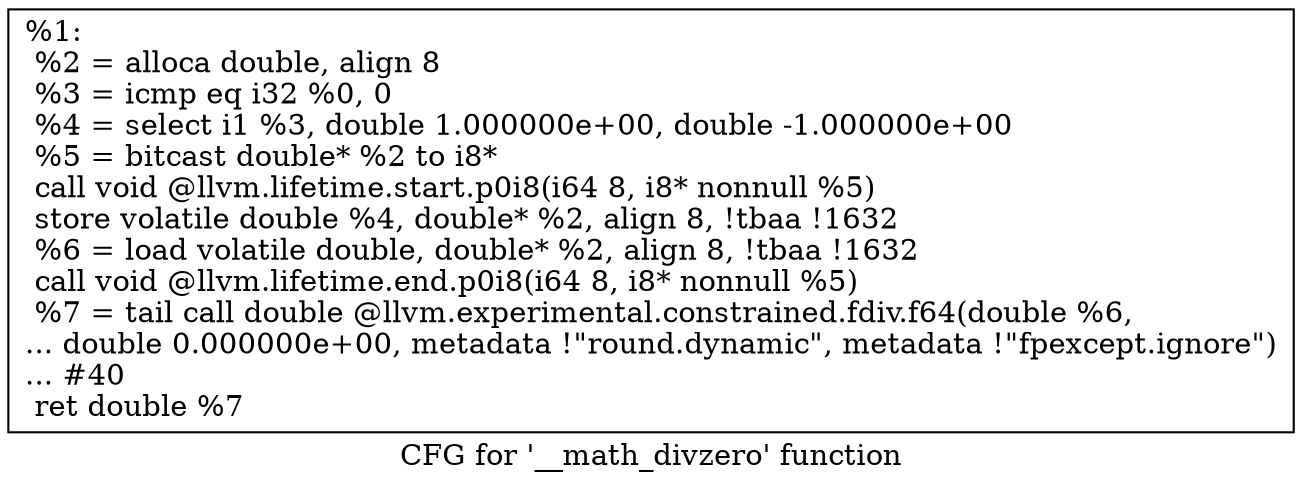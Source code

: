 digraph "CFG for '__math_divzero' function" {
	label="CFG for '__math_divzero' function";

	Node0x19c10b0 [shape=record,label="{%1:\l  %2 = alloca double, align 8\l  %3 = icmp eq i32 %0, 0\l  %4 = select i1 %3, double 1.000000e+00, double -1.000000e+00\l  %5 = bitcast double* %2 to i8*\l  call void @llvm.lifetime.start.p0i8(i64 8, i8* nonnull %5)\l  store volatile double %4, double* %2, align 8, !tbaa !1632\l  %6 = load volatile double, double* %2, align 8, !tbaa !1632\l  call void @llvm.lifetime.end.p0i8(i64 8, i8* nonnull %5)\l  %7 = tail call double @llvm.experimental.constrained.fdiv.f64(double %6,\l... double 0.000000e+00, metadata !\"round.dynamic\", metadata !\"fpexcept.ignore\")\l... #40\l  ret double %7\l}"];
}
